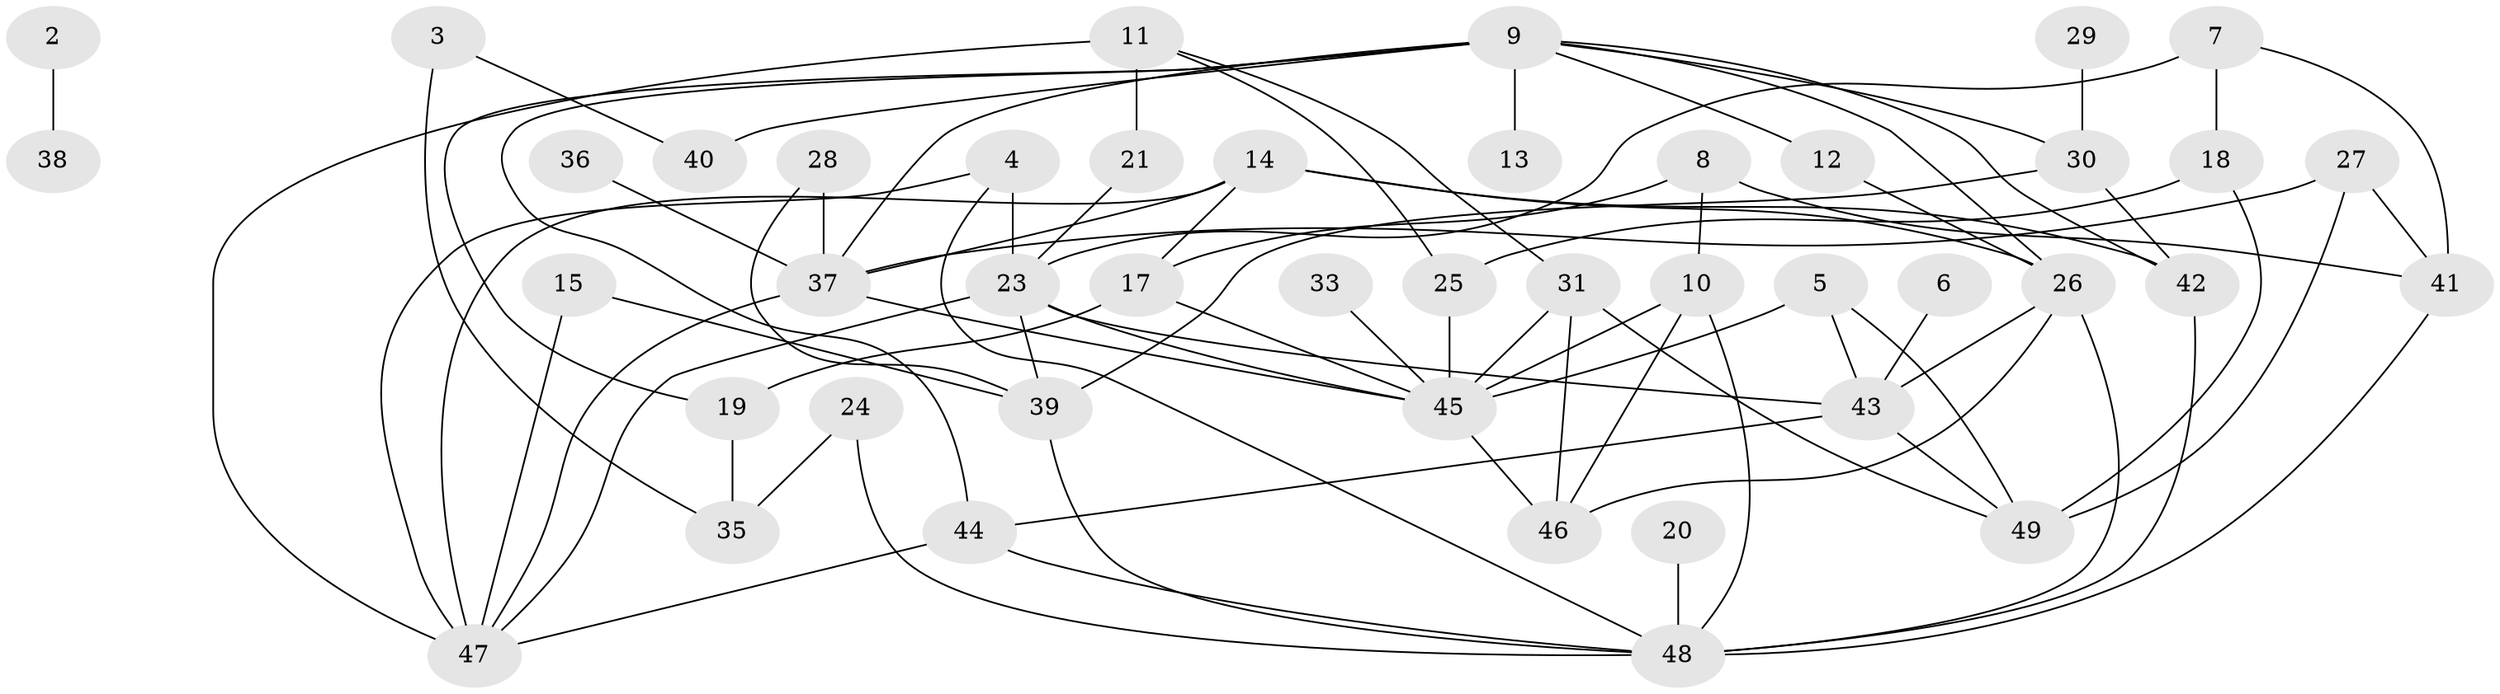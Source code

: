 // original degree distribution, {3: 0.2653061224489796, 0: 0.05102040816326531, 4: 0.1326530612244898, 2: 0.2857142857142857, 8: 0.02040816326530612, 1: 0.15306122448979592, 6: 0.04081632653061224, 5: 0.05102040816326531}
// Generated by graph-tools (version 1.1) at 2025/25/03/09/25 03:25:20]
// undirected, 44 vertices, 80 edges
graph export_dot {
graph [start="1"]
  node [color=gray90,style=filled];
  2;
  3;
  4;
  5;
  6;
  7;
  8;
  9;
  10;
  11;
  12;
  13;
  14;
  15;
  17;
  18;
  19;
  20;
  21;
  23;
  24;
  25;
  26;
  27;
  28;
  29;
  30;
  31;
  33;
  35;
  36;
  37;
  38;
  39;
  40;
  41;
  42;
  43;
  44;
  45;
  46;
  47;
  48;
  49;
  2 -- 38 [weight=1.0];
  3 -- 35 [weight=1.0];
  3 -- 40 [weight=1.0];
  4 -- 23 [weight=1.0];
  4 -- 47 [weight=1.0];
  4 -- 48 [weight=1.0];
  5 -- 43 [weight=1.0];
  5 -- 45 [weight=1.0];
  5 -- 49 [weight=1.0];
  6 -- 43 [weight=1.0];
  7 -- 18 [weight=1.0];
  7 -- 23 [weight=1.0];
  7 -- 41 [weight=1.0];
  8 -- 10 [weight=1.0];
  8 -- 17 [weight=1.0];
  8 -- 41 [weight=1.0];
  9 -- 12 [weight=1.0];
  9 -- 13 [weight=1.0];
  9 -- 19 [weight=1.0];
  9 -- 26 [weight=2.0];
  9 -- 30 [weight=1.0];
  9 -- 37 [weight=1.0];
  9 -- 40 [weight=2.0];
  9 -- 42 [weight=1.0];
  9 -- 44 [weight=1.0];
  10 -- 45 [weight=1.0];
  10 -- 46 [weight=1.0];
  10 -- 48 [weight=1.0];
  11 -- 21 [weight=1.0];
  11 -- 25 [weight=1.0];
  11 -- 31 [weight=1.0];
  11 -- 47 [weight=2.0];
  12 -- 26 [weight=1.0];
  14 -- 17 [weight=1.0];
  14 -- 26 [weight=1.0];
  14 -- 37 [weight=1.0];
  14 -- 42 [weight=1.0];
  14 -- 47 [weight=1.0];
  15 -- 39 [weight=1.0];
  15 -- 47 [weight=1.0];
  17 -- 19 [weight=1.0];
  17 -- 45 [weight=1.0];
  18 -- 25 [weight=1.0];
  18 -- 49 [weight=1.0];
  19 -- 35 [weight=1.0];
  20 -- 48 [weight=1.0];
  21 -- 23 [weight=1.0];
  23 -- 39 [weight=1.0];
  23 -- 43 [weight=1.0];
  23 -- 45 [weight=1.0];
  23 -- 47 [weight=1.0];
  24 -- 35 [weight=1.0];
  24 -- 48 [weight=1.0];
  25 -- 45 [weight=1.0];
  26 -- 43 [weight=1.0];
  26 -- 46 [weight=1.0];
  26 -- 48 [weight=1.0];
  27 -- 37 [weight=1.0];
  27 -- 41 [weight=1.0];
  27 -- 49 [weight=1.0];
  28 -- 37 [weight=1.0];
  28 -- 39 [weight=1.0];
  29 -- 30 [weight=1.0];
  30 -- 39 [weight=1.0];
  30 -- 42 [weight=1.0];
  31 -- 45 [weight=1.0];
  31 -- 46 [weight=2.0];
  31 -- 49 [weight=1.0];
  33 -- 45 [weight=1.0];
  36 -- 37 [weight=1.0];
  37 -- 45 [weight=1.0];
  37 -- 47 [weight=1.0];
  39 -- 48 [weight=1.0];
  41 -- 48 [weight=1.0];
  42 -- 48 [weight=1.0];
  43 -- 44 [weight=1.0];
  43 -- 49 [weight=1.0];
  44 -- 47 [weight=1.0];
  44 -- 48 [weight=1.0];
  45 -- 46 [weight=1.0];
}
